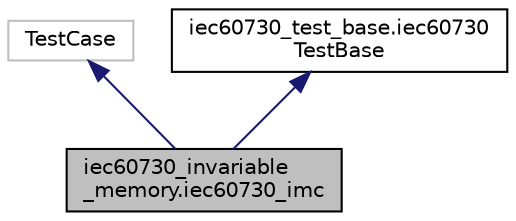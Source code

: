digraph "iec60730_invariable_memory.iec60730_imc"
{
 // LATEX_PDF_SIZE
  edge [fontname="Helvetica",fontsize="10",labelfontname="Helvetica",labelfontsize="10"];
  node [fontname="Helvetica",fontsize="10",shape=record];
  Node1 [label="iec60730_invariable\l_memory.iec60730_imc",height=0.2,width=0.4,color="black", fillcolor="grey75", style="filled", fontcolor="black",tooltip="IEC60730 Invariable Memory Plausibility Verification Tests."];
  Node2 -> Node1 [dir="back",color="midnightblue",fontsize="10",style="solid",fontname="Helvetica"];
  Node2 [label="TestCase",height=0.2,width=0.4,color="grey75", fillcolor="white", style="filled",tooltip=" "];
  Node3 -> Node1 [dir="back",color="midnightblue",fontsize="10",style="solid",fontname="Helvetica"];
  Node3 [label="iec60730_test_base.iec60730\lTestBase",height=0.2,width=0.4,color="black", fillcolor="white", style="filled",URL="$classiec60730__test__base_1_1iec60730TestBase.html",tooltip=" "];
}
